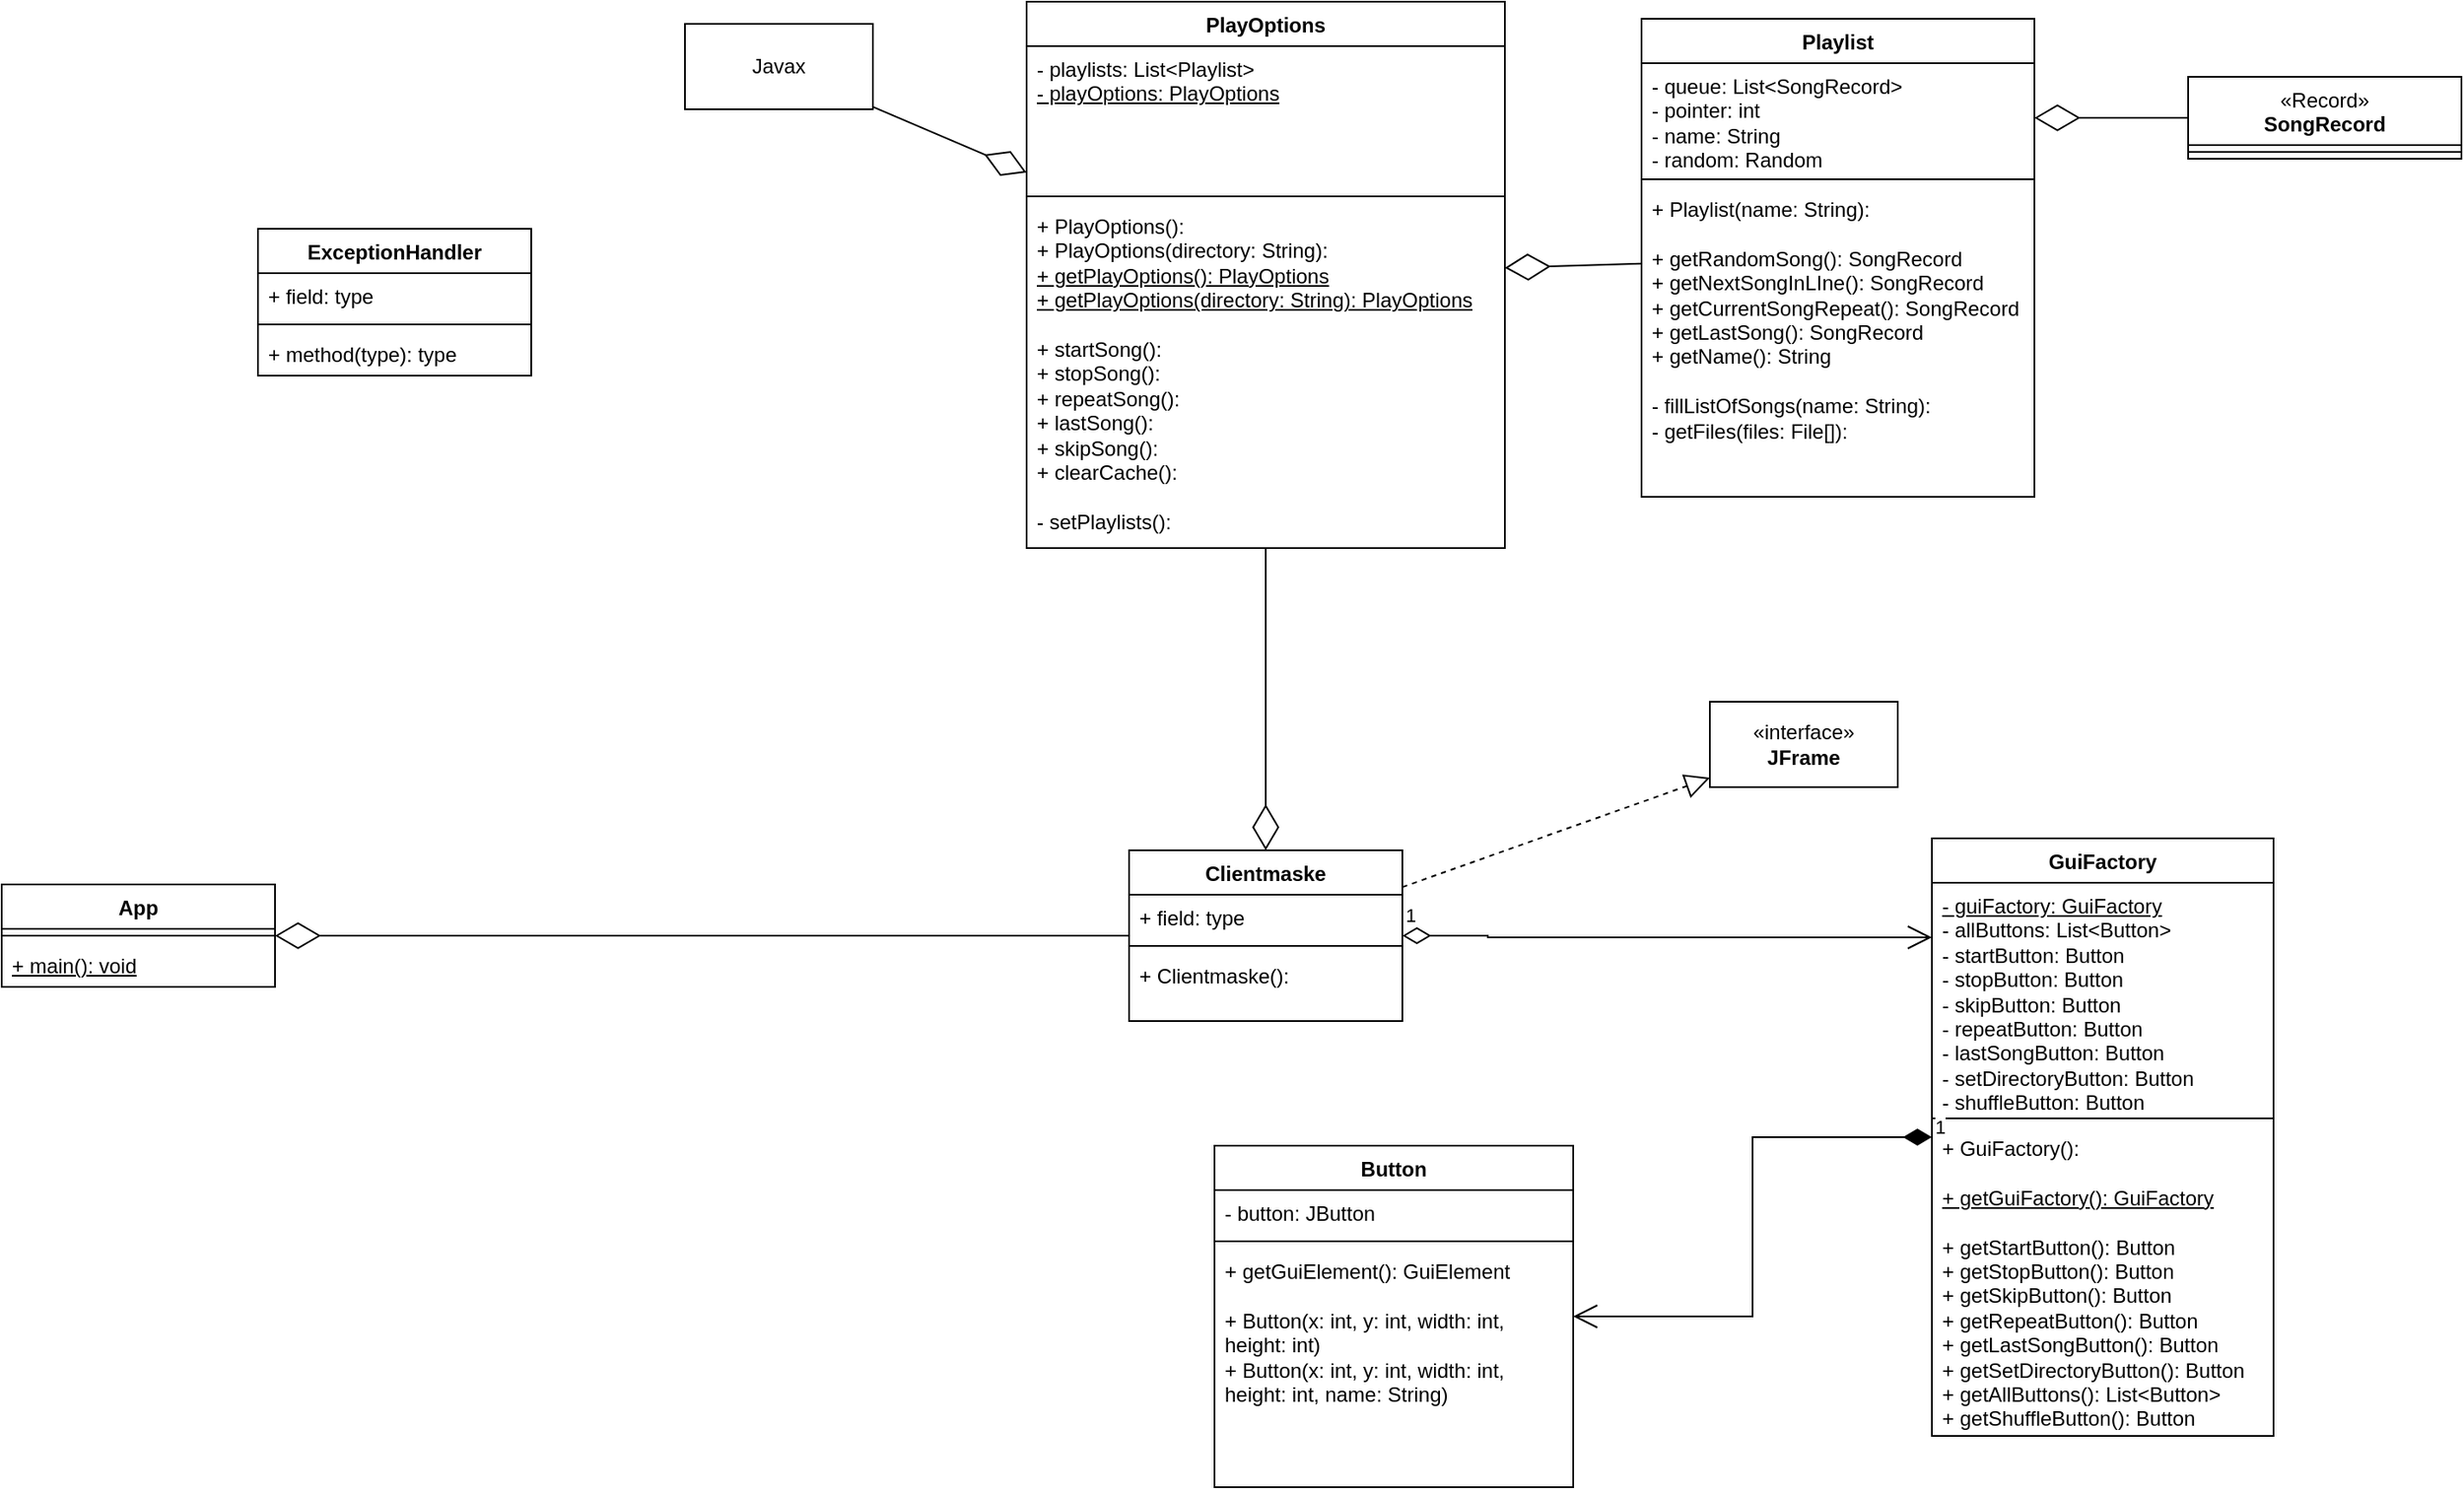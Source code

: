 <mxfile version="24.7.2" type="device">
  <diagram name="Seite-1" id="f8F1zJei1EXFtww37Cu9">
    <mxGraphModel dx="2338" dy="809" grid="1" gridSize="10" guides="1" tooltips="1" connect="1" arrows="1" fold="1" page="1" pageScale="1" pageWidth="827" pageHeight="1169" math="0" shadow="0">
      <root>
        <mxCell id="0" />
        <mxCell id="1" parent="0" />
        <mxCell id="B8eMcN1j9Ar7sqwNlv22-5" value="&lt;div&gt;&lt;span style=&quot;font-weight: 400;&quot;&gt;«Record»&lt;/span&gt;&lt;br&gt;&lt;/div&gt;SongRecord" style="swimlane;fontStyle=1;align=center;verticalAlign=top;childLayout=stackLayout;horizontal=1;startSize=40;horizontalStack=0;resizeParent=1;resizeParentMax=0;resizeLast=0;collapsible=1;marginBottom=0;whiteSpace=wrap;html=1;" parent="1" vertex="1">
          <mxGeometry x="650" y="74" width="160" height="48" as="geometry" />
        </mxCell>
        <mxCell id="B8eMcN1j9Ar7sqwNlv22-7" value="" style="line;strokeWidth=1;fillColor=none;align=left;verticalAlign=middle;spacingTop=-1;spacingLeft=3;spacingRight=3;rotatable=0;labelPosition=right;points=[];portConstraint=eastwest;strokeColor=inherit;" parent="B8eMcN1j9Ar7sqwNlv22-5" vertex="1">
          <mxGeometry y="40" width="160" height="8" as="geometry" />
        </mxCell>
        <mxCell id="B8eMcN1j9Ar7sqwNlv22-19" value="«interface»&lt;br&gt;&lt;b&gt;JFrame&lt;/b&gt;" style="html=1;whiteSpace=wrap;" parent="1" vertex="1">
          <mxGeometry x="370" y="440" width="110" height="50" as="geometry" />
        </mxCell>
        <mxCell id="B8eMcN1j9Ar7sqwNlv22-20" value="" style="endArrow=block;dashed=1;endFill=0;endSize=12;html=1;rounded=0;" parent="1" source="B8eMcN1j9Ar7sqwNlv22-31" target="B8eMcN1j9Ar7sqwNlv22-19" edge="1">
          <mxGeometry width="160" relative="1" as="geometry">
            <mxPoint x="446.359" y="540" as="sourcePoint" />
            <mxPoint x="450" y="460" as="targetPoint" />
          </mxGeometry>
        </mxCell>
        <mxCell id="B8eMcN1j9Ar7sqwNlv22-21" value="Button" style="swimlane;fontStyle=1;align=center;verticalAlign=top;childLayout=stackLayout;horizontal=1;startSize=26;horizontalStack=0;resizeParent=1;resizeParentMax=0;resizeLast=0;collapsible=1;marginBottom=0;whiteSpace=wrap;html=1;" parent="1" vertex="1">
          <mxGeometry x="80" y="700" width="210" height="200" as="geometry" />
        </mxCell>
        <mxCell id="B8eMcN1j9Ar7sqwNlv22-22" value="- button: JButton" style="text;strokeColor=none;fillColor=none;align=left;verticalAlign=top;spacingLeft=4;spacingRight=4;overflow=hidden;rotatable=0;points=[[0,0.5],[1,0.5]];portConstraint=eastwest;whiteSpace=wrap;html=1;" parent="B8eMcN1j9Ar7sqwNlv22-21" vertex="1">
          <mxGeometry y="26" width="210" height="26" as="geometry" />
        </mxCell>
        <mxCell id="B8eMcN1j9Ar7sqwNlv22-23" value="" style="line;strokeWidth=1;fillColor=none;align=left;verticalAlign=middle;spacingTop=-1;spacingLeft=3;spacingRight=3;rotatable=0;labelPosition=right;points=[];portConstraint=eastwest;strokeColor=inherit;" parent="B8eMcN1j9Ar7sqwNlv22-21" vertex="1">
          <mxGeometry y="52" width="210" height="8" as="geometry" />
        </mxCell>
        <mxCell id="B8eMcN1j9Ar7sqwNlv22-24" value="+ getGuiElement(): GuiElement&lt;div&gt;&lt;br&gt;&lt;/div&gt;&lt;div&gt;+ Button(x: int, y: int, width: int,&amp;nbsp; &amp;nbsp; &amp;nbsp; height: int)&lt;/div&gt;&lt;div&gt;+ Button(x: int, y: int, width: int, height: int, name: String)&lt;/div&gt;" style="text;strokeColor=none;fillColor=none;align=left;verticalAlign=top;spacingLeft=4;spacingRight=4;overflow=hidden;rotatable=0;points=[[0,0.5],[1,0.5]];portConstraint=eastwest;whiteSpace=wrap;html=1;" parent="B8eMcN1j9Ar7sqwNlv22-21" vertex="1">
          <mxGeometry y="60" width="210" height="140" as="geometry" />
        </mxCell>
        <mxCell id="B8eMcN1j9Ar7sqwNlv22-31" value="Clientmaske" style="swimlane;fontStyle=1;align=center;verticalAlign=top;childLayout=stackLayout;horizontal=1;startSize=26;horizontalStack=0;resizeParent=1;resizeParentMax=0;resizeLast=0;collapsible=1;marginBottom=0;whiteSpace=wrap;html=1;" parent="1" vertex="1">
          <mxGeometry x="30" y="527" width="160" height="100" as="geometry" />
        </mxCell>
        <mxCell id="B8eMcN1j9Ar7sqwNlv22-32" value="+ field: type" style="text;strokeColor=none;fillColor=none;align=left;verticalAlign=top;spacingLeft=4;spacingRight=4;overflow=hidden;rotatable=0;points=[[0,0.5],[1,0.5]];portConstraint=eastwest;whiteSpace=wrap;html=1;" parent="B8eMcN1j9Ar7sqwNlv22-31" vertex="1">
          <mxGeometry y="26" width="160" height="26" as="geometry" />
        </mxCell>
        <mxCell id="B8eMcN1j9Ar7sqwNlv22-33" value="" style="line;strokeWidth=1;fillColor=none;align=left;verticalAlign=middle;spacingTop=-1;spacingLeft=3;spacingRight=3;rotatable=0;labelPosition=right;points=[];portConstraint=eastwest;strokeColor=inherit;" parent="B8eMcN1j9Ar7sqwNlv22-31" vertex="1">
          <mxGeometry y="52" width="160" height="8" as="geometry" />
        </mxCell>
        <mxCell id="B8eMcN1j9Ar7sqwNlv22-34" value="+ Clientmaske():" style="text;strokeColor=none;fillColor=none;align=left;verticalAlign=top;spacingLeft=4;spacingRight=4;overflow=hidden;rotatable=0;points=[[0,0.5],[1,0.5]];portConstraint=eastwest;whiteSpace=wrap;html=1;" parent="B8eMcN1j9Ar7sqwNlv22-31" vertex="1">
          <mxGeometry y="60" width="160" height="40" as="geometry" />
        </mxCell>
        <mxCell id="B8eMcN1j9Ar7sqwNlv22-35" value="1" style="endArrow=open;html=1;endSize=12;startArrow=diamondThin;startSize=14;startFill=0;edgeStyle=orthogonalEdgeStyle;align=left;verticalAlign=bottom;rounded=0;" parent="1" source="B8eMcN1j9Ar7sqwNlv22-31" target="B8eMcN1j9Ar7sqwNlv22-36" edge="1">
          <mxGeometry x="-1" y="3" relative="1" as="geometry">
            <mxPoint x="290" y="460" as="sourcePoint" />
            <mxPoint x="290" y="577" as="targetPoint" />
            <Array as="points">
              <mxPoint x="240" y="577" />
              <mxPoint x="240" y="578" />
            </Array>
          </mxGeometry>
        </mxCell>
        <mxCell id="B8eMcN1j9Ar7sqwNlv22-36" value="GuiFactory" style="swimlane;fontStyle=1;align=center;verticalAlign=top;childLayout=stackLayout;horizontal=1;startSize=26;horizontalStack=0;resizeParent=1;resizeParentMax=0;resizeLast=0;collapsible=1;marginBottom=0;whiteSpace=wrap;html=1;" parent="1" vertex="1">
          <mxGeometry x="500" y="520" width="200" height="350" as="geometry" />
        </mxCell>
        <mxCell id="B8eMcN1j9Ar7sqwNlv22-37" value="&lt;div&gt;&lt;u&gt;- guiFactory: GuiFactory&lt;/u&gt;&lt;/div&gt;&lt;div&gt;- allButtons: List&amp;lt;Button&amp;gt;&lt;/div&gt;- startButton: Button&lt;div&gt;- stopButton:&amp;nbsp;&lt;span style=&quot;background-color: initial;&quot;&gt;Button&lt;/span&gt;&lt;/div&gt;&lt;div&gt;- skipButton:&amp;nbsp;&lt;span style=&quot;background-color: initial;&quot;&gt;Button&lt;/span&gt;&lt;/div&gt;&lt;div&gt;- repeatButton:&amp;nbsp;&lt;span style=&quot;background-color: initial;&quot;&gt;Button&lt;/span&gt;&lt;/div&gt;&lt;div&gt;- lastSongButton:&amp;nbsp;&lt;span style=&quot;background-color: initial;&quot;&gt;Button&lt;/span&gt;&lt;/div&gt;&lt;div&gt;- setDirectoryButton: Button&lt;/div&gt;&lt;div&gt;- shuffleButton: Button&lt;/div&gt;" style="text;strokeColor=none;fillColor=none;align=left;verticalAlign=top;spacingLeft=4;spacingRight=4;overflow=hidden;rotatable=0;points=[[0,0.5],[1,0.5]];portConstraint=eastwest;whiteSpace=wrap;html=1;" parent="B8eMcN1j9Ar7sqwNlv22-36" vertex="1">
          <mxGeometry y="26" width="200" height="134" as="geometry" />
        </mxCell>
        <mxCell id="B8eMcN1j9Ar7sqwNlv22-38" value="" style="line;strokeWidth=1;fillColor=none;align=left;verticalAlign=middle;spacingTop=-1;spacingLeft=3;spacingRight=3;rotatable=0;labelPosition=right;points=[];portConstraint=eastwest;strokeColor=inherit;" parent="B8eMcN1j9Ar7sqwNlv22-36" vertex="1">
          <mxGeometry y="160" width="200" height="8" as="geometry" />
        </mxCell>
        <mxCell id="B8eMcN1j9Ar7sqwNlv22-39" value="+ GuiFactory():&lt;div&gt;&lt;u&gt;&lt;br&gt;&lt;/u&gt;&lt;/div&gt;&lt;div&gt;&lt;u&gt;+ getGuiFactory(): GuiFactory&lt;/u&gt;&lt;/div&gt;&lt;div&gt;&lt;br&gt;&lt;/div&gt;&lt;div&gt;+ getStartButton(): Button&lt;div&gt;+ getStopButton():&amp;nbsp;&lt;span style=&quot;background-color: initial;&quot;&gt;Button&lt;/span&gt;&lt;/div&gt;&lt;div&gt;+ getSkipButton():&amp;nbsp;&lt;span style=&quot;background-color: initial;&quot;&gt;Button&lt;/span&gt;&lt;/div&gt;&lt;div&gt;+ getRepeatButton():&amp;nbsp;&lt;span style=&quot;background-color: initial;&quot;&gt;Button&lt;/span&gt;&lt;/div&gt;&lt;div&gt;+ getLastSongButton():&amp;nbsp;&lt;span style=&quot;background-color: initial;&quot;&gt;Button&lt;/span&gt;&lt;/div&gt;&lt;/div&gt;&lt;div&gt;&lt;span style=&quot;background-color: initial;&quot;&gt;+ getSetDirectoryButton(): Button&lt;/span&gt;&lt;/div&gt;&lt;div&gt;&lt;span style=&quot;background-color: initial;&quot;&gt;+ getAllButtons(): List&amp;lt;Button&amp;gt;&lt;/span&gt;&lt;/div&gt;&lt;div&gt;&lt;span style=&quot;background-color: initial;&quot;&gt;+ getShuffleButton(): Button&lt;/span&gt;&lt;/div&gt;" style="text;strokeColor=none;fillColor=none;align=left;verticalAlign=top;spacingLeft=4;spacingRight=4;overflow=hidden;rotatable=0;points=[[0,0.5],[1,0.5]];portConstraint=eastwest;whiteSpace=wrap;html=1;" parent="B8eMcN1j9Ar7sqwNlv22-36" vertex="1">
          <mxGeometry y="168" width="200" height="182" as="geometry" />
        </mxCell>
        <mxCell id="B8eMcN1j9Ar7sqwNlv22-42" value="ExceptionHandler" style="swimlane;fontStyle=1;align=center;verticalAlign=top;childLayout=stackLayout;horizontal=1;startSize=26;horizontalStack=0;resizeParent=1;resizeParentMax=0;resizeLast=0;collapsible=1;marginBottom=0;whiteSpace=wrap;html=1;" parent="1" vertex="1">
          <mxGeometry x="-480" y="163" width="160" height="86" as="geometry" />
        </mxCell>
        <mxCell id="B8eMcN1j9Ar7sqwNlv22-43" value="+ field: type" style="text;strokeColor=none;fillColor=none;align=left;verticalAlign=top;spacingLeft=4;spacingRight=4;overflow=hidden;rotatable=0;points=[[0,0.5],[1,0.5]];portConstraint=eastwest;whiteSpace=wrap;html=1;" parent="B8eMcN1j9Ar7sqwNlv22-42" vertex="1">
          <mxGeometry y="26" width="160" height="26" as="geometry" />
        </mxCell>
        <mxCell id="B8eMcN1j9Ar7sqwNlv22-44" value="" style="line;strokeWidth=1;fillColor=none;align=left;verticalAlign=middle;spacingTop=-1;spacingLeft=3;spacingRight=3;rotatable=0;labelPosition=right;points=[];portConstraint=eastwest;strokeColor=inherit;" parent="B8eMcN1j9Ar7sqwNlv22-42" vertex="1">
          <mxGeometry y="52" width="160" height="8" as="geometry" />
        </mxCell>
        <mxCell id="B8eMcN1j9Ar7sqwNlv22-45" value="+ method(type): type" style="text;strokeColor=none;fillColor=none;align=left;verticalAlign=top;spacingLeft=4;spacingRight=4;overflow=hidden;rotatable=0;points=[[0,0.5],[1,0.5]];portConstraint=eastwest;whiteSpace=wrap;html=1;" parent="B8eMcN1j9Ar7sqwNlv22-42" vertex="1">
          <mxGeometry y="60" width="160" height="26" as="geometry" />
        </mxCell>
        <mxCell id="B8eMcN1j9Ar7sqwNlv22-46" value="App" style="swimlane;fontStyle=1;align=center;verticalAlign=top;childLayout=stackLayout;horizontal=1;startSize=26;horizontalStack=0;resizeParent=1;resizeParentMax=0;resizeLast=0;collapsible=1;marginBottom=0;whiteSpace=wrap;html=1;" parent="1" vertex="1">
          <mxGeometry x="-630" y="547" width="160" height="60" as="geometry" />
        </mxCell>
        <mxCell id="B8eMcN1j9Ar7sqwNlv22-48" value="" style="line;strokeWidth=1;fillColor=none;align=left;verticalAlign=middle;spacingTop=-1;spacingLeft=3;spacingRight=3;rotatable=0;labelPosition=right;points=[];portConstraint=eastwest;strokeColor=inherit;" parent="B8eMcN1j9Ar7sqwNlv22-46" vertex="1">
          <mxGeometry y="26" width="160" height="8" as="geometry" />
        </mxCell>
        <mxCell id="B8eMcN1j9Ar7sqwNlv22-49" value="&lt;u&gt;+ main(): void&lt;/u&gt;" style="text;strokeColor=none;fillColor=none;align=left;verticalAlign=top;spacingLeft=4;spacingRight=4;overflow=hidden;rotatable=0;points=[[0,0.5],[1,0.5]];portConstraint=eastwest;whiteSpace=wrap;html=1;" parent="B8eMcN1j9Ar7sqwNlv22-46" vertex="1">
          <mxGeometry y="34" width="160" height="26" as="geometry" />
        </mxCell>
        <mxCell id="B8eMcN1j9Ar7sqwNlv22-50" value="" style="endArrow=diamondThin;endFill=0;endSize=24;html=1;rounded=0;" parent="1" source="B8eMcN1j9Ar7sqwNlv22-31" target="B8eMcN1j9Ar7sqwNlv22-46" edge="1">
          <mxGeometry width="160" relative="1" as="geometry">
            <mxPoint x="290" y="230" as="sourcePoint" />
            <mxPoint x="450" y="230" as="targetPoint" />
          </mxGeometry>
        </mxCell>
        <mxCell id="B8eMcN1j9Ar7sqwNlv22-52" value="" style="endArrow=diamondThin;endFill=0;endSize=24;html=1;rounded=0;" parent="1" source="B8eMcN1j9Ar7sqwNlv22-11" target="B8eMcN1j9Ar7sqwNlv22-53" edge="1">
          <mxGeometry width="160" relative="1" as="geometry">
            <mxPoint x="310" y="149" as="sourcePoint" />
            <mxPoint x="292" y="280" as="targetPoint" />
          </mxGeometry>
        </mxCell>
        <mxCell id="B8eMcN1j9Ar7sqwNlv22-53" value="PlayOptions" style="swimlane;fontStyle=1;align=center;verticalAlign=top;childLayout=stackLayout;horizontal=1;startSize=26;horizontalStack=0;resizeParent=1;resizeParentMax=0;resizeLast=0;collapsible=1;marginBottom=0;whiteSpace=wrap;html=1;" parent="1" vertex="1">
          <mxGeometry x="-30" y="30" width="280" height="320" as="geometry" />
        </mxCell>
        <mxCell id="B8eMcN1j9Ar7sqwNlv22-54" value="- playlists: List&amp;lt;Playlist&amp;gt;&lt;div&gt;&lt;u&gt;- playOptions: PlayOptions&lt;/u&gt;&lt;/div&gt;" style="text;strokeColor=none;fillColor=none;align=left;verticalAlign=top;spacingLeft=4;spacingRight=4;overflow=hidden;rotatable=0;points=[[0,0.5],[1,0.5]];portConstraint=eastwest;whiteSpace=wrap;html=1;" parent="B8eMcN1j9Ar7sqwNlv22-53" vertex="1">
          <mxGeometry y="26" width="280" height="84" as="geometry" />
        </mxCell>
        <mxCell id="B8eMcN1j9Ar7sqwNlv22-55" value="" style="line;strokeWidth=1;fillColor=none;align=left;verticalAlign=middle;spacingTop=-1;spacingLeft=3;spacingRight=3;rotatable=0;labelPosition=right;points=[];portConstraint=eastwest;strokeColor=inherit;" parent="B8eMcN1j9Ar7sqwNlv22-53" vertex="1">
          <mxGeometry y="110" width="280" height="8" as="geometry" />
        </mxCell>
        <mxCell id="B8eMcN1j9Ar7sqwNlv22-56" value="&lt;div&gt;+ PlayOptions():&lt;/div&gt;&lt;div&gt;+ PlayOptions(directory: String):&lt;/div&gt;&lt;div&gt;&lt;u&gt;+ getPlayOptions(): PlayOptions&lt;/u&gt;&lt;/div&gt;&lt;div&gt;&lt;u&gt;+ getPlayOptions(directory: String): PlayOptions&lt;/u&gt;&lt;u&gt;&lt;br&gt;&lt;/u&gt;&lt;/div&gt;&lt;div&gt;&lt;br&gt;&lt;/div&gt;+ startSong():&amp;nbsp;&lt;div&gt;+ stopSong():&amp;nbsp;&lt;/div&gt;&lt;div&gt;+ repeatSong():&lt;/div&gt;&lt;div&gt;+ lastSong():&lt;/div&gt;&lt;div&gt;+ skipSong():&lt;/div&gt;&lt;div&gt;+ clearCache():&lt;/div&gt;&lt;div&gt;&lt;br&gt;&lt;/div&gt;&lt;div&gt;- setPlaylists():&lt;/div&gt;" style="text;strokeColor=none;fillColor=none;align=left;verticalAlign=top;spacingLeft=4;spacingRight=4;overflow=hidden;rotatable=0;points=[[0,0.5],[1,0.5]];portConstraint=eastwest;whiteSpace=wrap;html=1;" parent="B8eMcN1j9Ar7sqwNlv22-53" vertex="1">
          <mxGeometry y="118" width="280" height="202" as="geometry" />
        </mxCell>
        <mxCell id="B8eMcN1j9Ar7sqwNlv22-11" value="Playlist" style="swimlane;fontStyle=1;align=center;verticalAlign=top;childLayout=stackLayout;horizontal=1;startSize=26;horizontalStack=0;resizeParent=1;resizeParentMax=0;resizeLast=0;collapsible=1;marginBottom=0;whiteSpace=wrap;html=1;" parent="1" vertex="1">
          <mxGeometry x="330" y="40" width="230" height="280" as="geometry" />
        </mxCell>
        <mxCell id="B8eMcN1j9Ar7sqwNlv22-12" value="- queue: List&amp;lt;SongRecord&amp;gt;&lt;div&gt;- pointer: int&lt;/div&gt;&lt;div&gt;- name: String&lt;/div&gt;&lt;div&gt;- random: Random&lt;/div&gt;" style="text;strokeColor=none;fillColor=none;align=left;verticalAlign=top;spacingLeft=4;spacingRight=4;overflow=hidden;rotatable=0;points=[[0,0.5],[1,0.5]];portConstraint=eastwest;whiteSpace=wrap;html=1;" parent="B8eMcN1j9Ar7sqwNlv22-11" vertex="1">
          <mxGeometry y="26" width="230" height="64" as="geometry" />
        </mxCell>
        <mxCell id="B8eMcN1j9Ar7sqwNlv22-13" value="" style="line;strokeWidth=1;fillColor=none;align=left;verticalAlign=middle;spacingTop=-1;spacingLeft=3;spacingRight=3;rotatable=0;labelPosition=right;points=[];portConstraint=eastwest;strokeColor=inherit;" parent="B8eMcN1j9Ar7sqwNlv22-11" vertex="1">
          <mxGeometry y="90" width="230" height="8" as="geometry" />
        </mxCell>
        <mxCell id="B8eMcN1j9Ar7sqwNlv22-14" value="&lt;div&gt;+ Playlist(name: String):&lt;/div&gt;&lt;div&gt;&lt;br&gt;&lt;/div&gt;+ getRandomSong(): SongRecord&lt;div&gt;+ getNextSongInLIne(): SongRecord&lt;/div&gt;&lt;div&gt;+ getCurrentSongRepeat(): SongRecord&lt;/div&gt;&lt;div&gt;+ getLastSong(): SongRecord&lt;/div&gt;&lt;div&gt;+ getName(): String&lt;/div&gt;&lt;div&gt;&lt;br&gt;&lt;/div&gt;&lt;div&gt;- fillListOfSongs(name: String):&lt;/div&gt;&lt;div&gt;&lt;span style=&quot;background-color: initial;&quot;&gt;- getFiles(files: File[]):&lt;/span&gt;&lt;/div&gt;" style="text;strokeColor=none;fillColor=none;align=left;verticalAlign=top;spacingLeft=4;spacingRight=4;overflow=hidden;rotatable=0;points=[[0,0.5],[1,0.5]];portConstraint=eastwest;whiteSpace=wrap;html=1;" parent="B8eMcN1j9Ar7sqwNlv22-11" vertex="1">
          <mxGeometry y="98" width="230" height="182" as="geometry" />
        </mxCell>
        <mxCell id="B8eMcN1j9Ar7sqwNlv22-51" value="" style="endArrow=diamondThin;endFill=0;endSize=24;html=1;rounded=0;" parent="1" source="B8eMcN1j9Ar7sqwNlv22-5" target="B8eMcN1j9Ar7sqwNlv22-12" edge="1">
          <mxGeometry width="160" relative="1" as="geometry">
            <mxPoint x="190" y="327" as="sourcePoint" />
            <mxPoint x="630" y="40" as="targetPoint" />
          </mxGeometry>
        </mxCell>
        <mxCell id="B8eMcN1j9Ar7sqwNlv22-62" value="" style="endArrow=diamondThin;endFill=0;endSize=24;html=1;rounded=0;" parent="1" source="B8eMcN1j9Ar7sqwNlv22-53" target="B8eMcN1j9Ar7sqwNlv22-31" edge="1">
          <mxGeometry width="160" relative="1" as="geometry">
            <mxPoint x="190" y="327" as="sourcePoint" />
            <mxPoint x="282" y="270" as="targetPoint" />
          </mxGeometry>
        </mxCell>
        <mxCell id="B8eMcN1j9Ar7sqwNlv22-63" value="Javax" style="html=1;whiteSpace=wrap;" parent="1" vertex="1">
          <mxGeometry x="-230" y="43" width="110" height="50" as="geometry" />
        </mxCell>
        <mxCell id="B8eMcN1j9Ar7sqwNlv22-64" value="" style="endArrow=diamondThin;endFill=0;endSize=24;html=1;rounded=0;" parent="1" source="B8eMcN1j9Ar7sqwNlv22-63" target="B8eMcN1j9Ar7sqwNlv22-53" edge="1">
          <mxGeometry width="160" relative="1" as="geometry">
            <mxPoint x="290" y="360" as="sourcePoint" />
            <mxPoint x="450" y="360" as="targetPoint" />
          </mxGeometry>
        </mxCell>
        <mxCell id="a0OR2RJicnjGzU0HJE0L-2" value="1" style="endArrow=open;html=1;endSize=12;startArrow=diamondThin;startSize=14;startFill=1;edgeStyle=orthogonalEdgeStyle;align=left;verticalAlign=bottom;rounded=0;" edge="1" parent="1" source="B8eMcN1j9Ar7sqwNlv22-36" target="B8eMcN1j9Ar7sqwNlv22-21">
          <mxGeometry x="-1" y="3" relative="1" as="geometry">
            <mxPoint x="160" y="720" as="sourcePoint" />
            <mxPoint x="320" y="720" as="targetPoint" />
          </mxGeometry>
        </mxCell>
      </root>
    </mxGraphModel>
  </diagram>
</mxfile>
